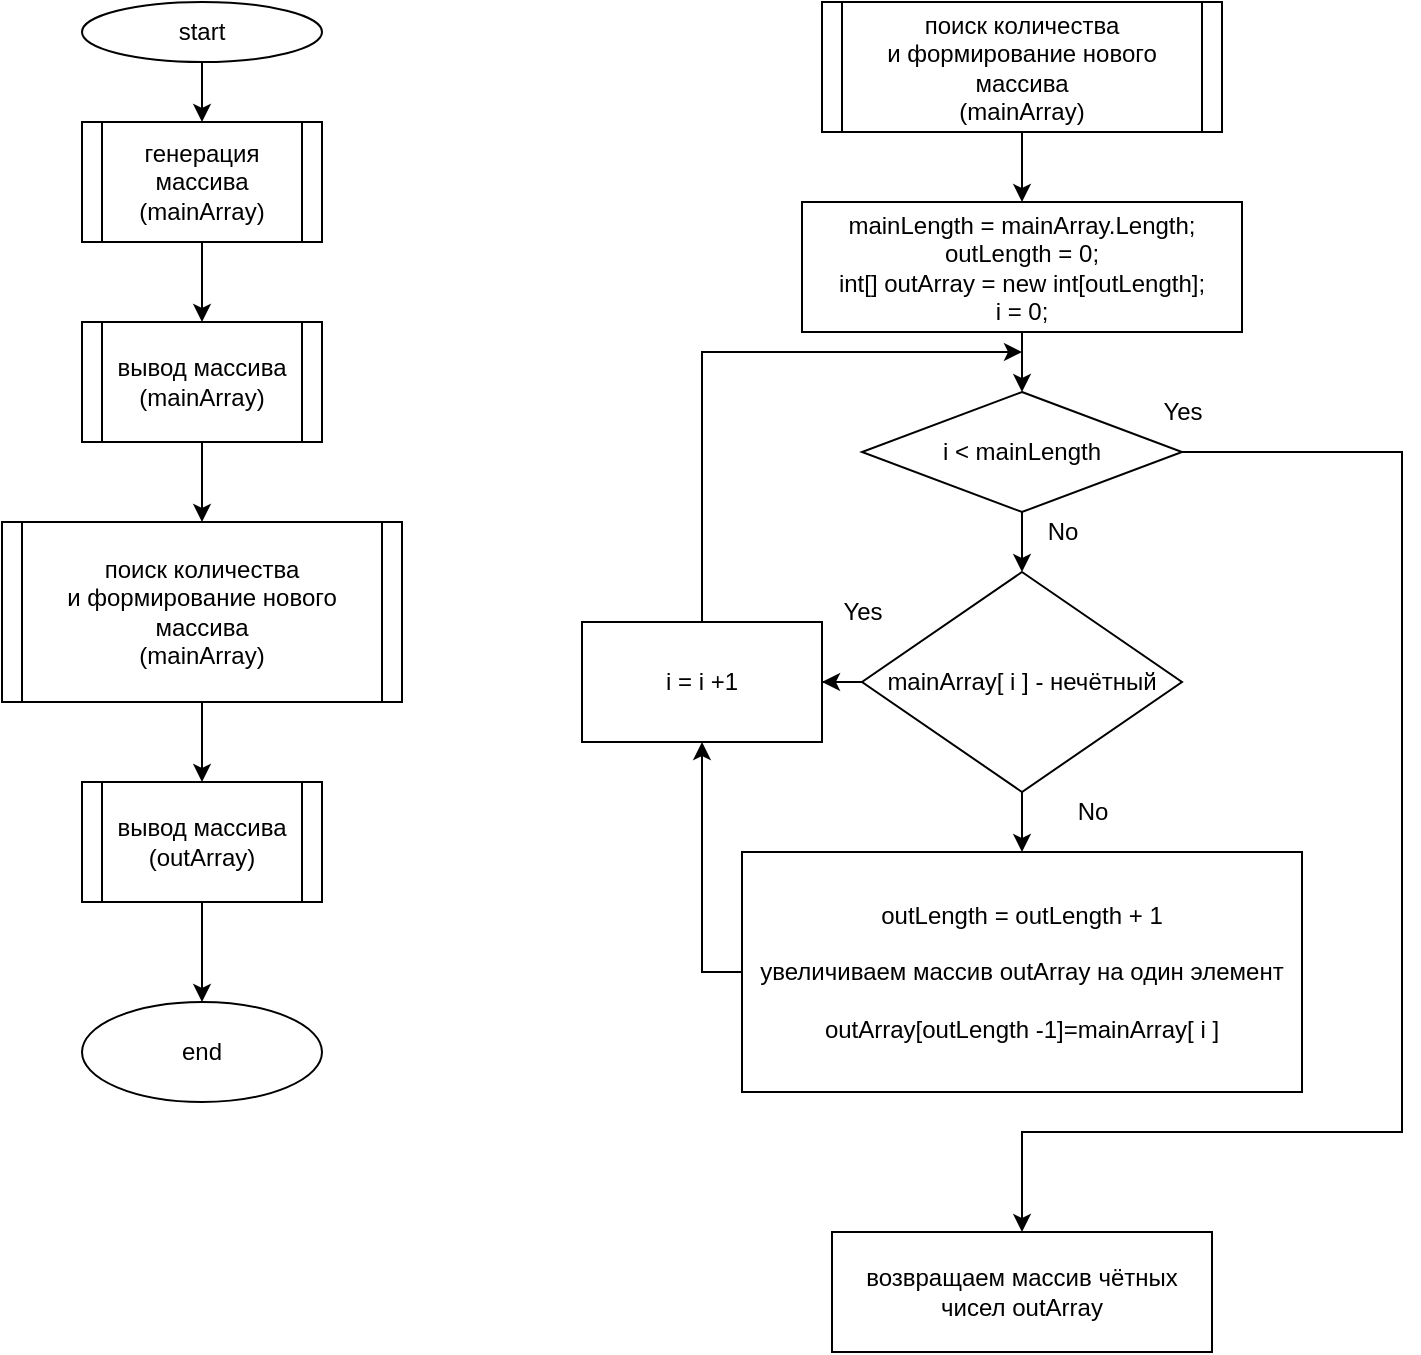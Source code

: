 <mxfile version="16.5.3" type="github">
  <diagram id="o4FirnvywalzVpw2QpcL" name="Page-1">
    <mxGraphModel dx="782" dy="716" grid="1" gridSize="10" guides="1" tooltips="1" connect="1" arrows="1" fold="1" page="1" pageScale="1" pageWidth="827" pageHeight="1169" math="0" shadow="0">
      <root>
        <mxCell id="0" />
        <mxCell id="1" parent="0" />
        <mxCell id="huOrPXU11JPkUaO9ujRi-4" style="edgeStyle=orthogonalEdgeStyle;rounded=0;orthogonalLoop=1;jettySize=auto;html=1;entryX=0.5;entryY=0;entryDx=0;entryDy=0;" edge="1" parent="1" source="huOrPXU11JPkUaO9ujRi-1" target="huOrPXU11JPkUaO9ujRi-2">
          <mxGeometry relative="1" as="geometry" />
        </mxCell>
        <mxCell id="huOrPXU11JPkUaO9ujRi-1" value="start" style="ellipse;whiteSpace=wrap;html=1;" vertex="1" parent="1">
          <mxGeometry x="100" y="35" width="120" height="30" as="geometry" />
        </mxCell>
        <mxCell id="huOrPXU11JPkUaO9ujRi-9" style="edgeStyle=orthogonalEdgeStyle;rounded=0;orthogonalLoop=1;jettySize=auto;html=1;entryX=0.5;entryY=0;entryDx=0;entryDy=0;" edge="1" parent="1" source="huOrPXU11JPkUaO9ujRi-2" target="huOrPXU11JPkUaO9ujRi-7">
          <mxGeometry relative="1" as="geometry" />
        </mxCell>
        <mxCell id="huOrPXU11JPkUaO9ujRi-2" value="&lt;div&gt;генерация массива&lt;/div&gt;&lt;div&gt;(mainArray)&lt;br&gt;&lt;/div&gt;" style="shape=process;whiteSpace=wrap;html=1;backgroundOutline=1;size=0.083;" vertex="1" parent="1">
          <mxGeometry x="100" y="95" width="120" height="60" as="geometry" />
        </mxCell>
        <mxCell id="huOrPXU11JPkUaO9ujRi-11" style="edgeStyle=orthogonalEdgeStyle;rounded=0;orthogonalLoop=1;jettySize=auto;html=1;entryX=0.5;entryY=0;entryDx=0;entryDy=0;" edge="1" parent="1" source="huOrPXU11JPkUaO9ujRi-5" target="huOrPXU11JPkUaO9ujRi-10">
          <mxGeometry relative="1" as="geometry" />
        </mxCell>
        <mxCell id="huOrPXU11JPkUaO9ujRi-5" value="&lt;div&gt;поиск количества&lt;/div&gt;&lt;div&gt;и формирование нового массива&lt;/div&gt;&lt;div&gt;(mainArray)&lt;br&gt;&lt;/div&gt;" style="shape=process;whiteSpace=wrap;html=1;backgroundOutline=1;size=0.05;" vertex="1" parent="1">
          <mxGeometry x="60" y="295" width="200" height="90" as="geometry" />
        </mxCell>
        <mxCell id="huOrPXU11JPkUaO9ujRi-8" value="" style="edgeStyle=orthogonalEdgeStyle;rounded=0;orthogonalLoop=1;jettySize=auto;html=1;" edge="1" parent="1" source="huOrPXU11JPkUaO9ujRi-7" target="huOrPXU11JPkUaO9ujRi-5">
          <mxGeometry relative="1" as="geometry" />
        </mxCell>
        <mxCell id="huOrPXU11JPkUaO9ujRi-7" value="&lt;div&gt;вывод массива&lt;/div&gt;&lt;div&gt;(mainArray)&lt;br&gt;&lt;/div&gt;" style="shape=process;whiteSpace=wrap;html=1;backgroundOutline=1;size=0.083;" vertex="1" parent="1">
          <mxGeometry x="100" y="195" width="120" height="60" as="geometry" />
        </mxCell>
        <mxCell id="huOrPXU11JPkUaO9ujRi-13" style="edgeStyle=orthogonalEdgeStyle;rounded=0;orthogonalLoop=1;jettySize=auto;html=1;entryX=0.5;entryY=0;entryDx=0;entryDy=0;" edge="1" parent="1" source="huOrPXU11JPkUaO9ujRi-10" target="huOrPXU11JPkUaO9ujRi-12">
          <mxGeometry relative="1" as="geometry" />
        </mxCell>
        <mxCell id="huOrPXU11JPkUaO9ujRi-10" value="&lt;div&gt;вывод массива&lt;/div&gt;&lt;div&gt;(outArray)&lt;br&gt;&lt;/div&gt;" style="shape=process;whiteSpace=wrap;html=1;backgroundOutline=1;size=0.083;" vertex="1" parent="1">
          <mxGeometry x="100" y="425" width="120" height="60" as="geometry" />
        </mxCell>
        <mxCell id="huOrPXU11JPkUaO9ujRi-12" value="end" style="ellipse;whiteSpace=wrap;html=1;" vertex="1" parent="1">
          <mxGeometry x="100" y="535" width="120" height="50" as="geometry" />
        </mxCell>
        <mxCell id="huOrPXU11JPkUaO9ujRi-16" value="" style="edgeStyle=orthogonalEdgeStyle;rounded=0;orthogonalLoop=1;jettySize=auto;html=1;" edge="1" parent="1" source="huOrPXU11JPkUaO9ujRi-14" target="huOrPXU11JPkUaO9ujRi-15">
          <mxGeometry relative="1" as="geometry" />
        </mxCell>
        <mxCell id="huOrPXU11JPkUaO9ujRi-14" value="&lt;div&gt;поиск количества&lt;/div&gt;&lt;div&gt;и формирование нового массива&lt;/div&gt;&lt;div&gt;(mainArray)&lt;br&gt;&lt;/div&gt;" style="shape=process;whiteSpace=wrap;html=1;backgroundOutline=1;size=0.05;" vertex="1" parent="1">
          <mxGeometry x="470" y="35" width="200" height="65" as="geometry" />
        </mxCell>
        <mxCell id="huOrPXU11JPkUaO9ujRi-20" value="" style="edgeStyle=orthogonalEdgeStyle;rounded=0;orthogonalLoop=1;jettySize=auto;html=1;" edge="1" parent="1" source="huOrPXU11JPkUaO9ujRi-15" target="huOrPXU11JPkUaO9ujRi-19">
          <mxGeometry relative="1" as="geometry" />
        </mxCell>
        <mxCell id="huOrPXU11JPkUaO9ujRi-15" value="mainLength = mainArray.Length;&lt;div&gt;outLength = 0;&lt;/div&gt;&lt;div&gt;&lt;div&gt;int[] outArray = new int[outLength];&lt;/div&gt;&lt;div&gt;i = 0;&lt;br&gt;&lt;/div&gt;&lt;/div&gt;" style="rounded=0;whiteSpace=wrap;html=1;" vertex="1" parent="1">
          <mxGeometry x="460" y="135" width="220" height="65" as="geometry" />
        </mxCell>
        <mxCell id="huOrPXU11JPkUaO9ujRi-23" value="" style="edgeStyle=orthogonalEdgeStyle;rounded=0;orthogonalLoop=1;jettySize=auto;html=1;entryX=0.5;entryY=0;entryDx=0;entryDy=0;" edge="1" parent="1" source="huOrPXU11JPkUaO9ujRi-19" target="huOrPXU11JPkUaO9ujRi-25">
          <mxGeometry relative="1" as="geometry">
            <mxPoint x="570" y="295" as="targetPoint" />
          </mxGeometry>
        </mxCell>
        <mxCell id="huOrPXU11JPkUaO9ujRi-33" style="edgeStyle=orthogonalEdgeStyle;rounded=0;orthogonalLoop=1;jettySize=auto;html=1;" edge="1" parent="1" source="huOrPXU11JPkUaO9ujRi-19">
          <mxGeometry relative="1" as="geometry">
            <mxPoint x="570" y="650" as="targetPoint" />
            <Array as="points">
              <mxPoint x="760" y="260" />
              <mxPoint x="760" y="600" />
              <mxPoint x="570" y="600" />
            </Array>
          </mxGeometry>
        </mxCell>
        <mxCell id="huOrPXU11JPkUaO9ujRi-19" value="i &amp;lt; mainLength " style="rhombus;whiteSpace=wrap;html=1;rounded=0;" vertex="1" parent="1">
          <mxGeometry x="490" y="230" width="160" height="60" as="geometry" />
        </mxCell>
        <mxCell id="huOrPXU11JPkUaO9ujRi-21" style="edgeStyle=orthogonalEdgeStyle;rounded=0;orthogonalLoop=1;jettySize=auto;html=1;exitX=0.5;exitY=1;exitDx=0;exitDy=0;" edge="1" parent="1" source="huOrPXU11JPkUaO9ujRi-19" target="huOrPXU11JPkUaO9ujRi-19">
          <mxGeometry relative="1" as="geometry" />
        </mxCell>
        <mxCell id="huOrPXU11JPkUaO9ujRi-28" value="" style="edgeStyle=orthogonalEdgeStyle;rounded=0;orthogonalLoop=1;jettySize=auto;html=1;" edge="1" parent="1" source="huOrPXU11JPkUaO9ujRi-25" target="huOrPXU11JPkUaO9ujRi-27">
          <mxGeometry relative="1" as="geometry" />
        </mxCell>
        <mxCell id="huOrPXU11JPkUaO9ujRi-31" value="" style="edgeStyle=orthogonalEdgeStyle;rounded=0;orthogonalLoop=1;jettySize=auto;html=1;" edge="1" parent="1" source="huOrPXU11JPkUaO9ujRi-25" target="huOrPXU11JPkUaO9ujRi-30">
          <mxGeometry relative="1" as="geometry" />
        </mxCell>
        <mxCell id="huOrPXU11JPkUaO9ujRi-25" value="mainArray[ i ] - нечётный" style="rhombus;whiteSpace=wrap;html=1;" vertex="1" parent="1">
          <mxGeometry x="490" y="320" width="160" height="110" as="geometry" />
        </mxCell>
        <mxCell id="huOrPXU11JPkUaO9ujRi-29" style="edgeStyle=orthogonalEdgeStyle;rounded=0;orthogonalLoop=1;jettySize=auto;html=1;" edge="1" parent="1" source="huOrPXU11JPkUaO9ujRi-27">
          <mxGeometry relative="1" as="geometry">
            <mxPoint x="570" y="210" as="targetPoint" />
            <Array as="points">
              <mxPoint x="410" y="210" />
            </Array>
          </mxGeometry>
        </mxCell>
        <mxCell id="huOrPXU11JPkUaO9ujRi-27" value="i = i +1" style="whiteSpace=wrap;html=1;" vertex="1" parent="1">
          <mxGeometry x="350" y="345" width="120" height="60" as="geometry" />
        </mxCell>
        <mxCell id="huOrPXU11JPkUaO9ujRi-32" style="edgeStyle=orthogonalEdgeStyle;rounded=0;orthogonalLoop=1;jettySize=auto;html=1;entryX=0.5;entryY=1;entryDx=0;entryDy=0;" edge="1" parent="1" source="huOrPXU11JPkUaO9ujRi-30" target="huOrPXU11JPkUaO9ujRi-27">
          <mxGeometry relative="1" as="geometry">
            <Array as="points">
              <mxPoint x="410" y="520" />
            </Array>
          </mxGeometry>
        </mxCell>
        <mxCell id="huOrPXU11JPkUaO9ujRi-30" value="&lt;div&gt;outLength = outLength + 1&lt;/div&gt;&lt;div&gt;&lt;br&gt;&lt;/div&gt;&lt;div&gt;увеличиваем массив outArray на один элемент&lt;/div&gt;&lt;div&gt;&lt;br&gt;&lt;/div&gt;&lt;div&gt;outArray[outLength -1]=mainArray[ i ]&lt;br&gt;&lt;/div&gt;" style="whiteSpace=wrap;html=1;" vertex="1" parent="1">
          <mxGeometry x="430" y="460" width="280" height="120" as="geometry" />
        </mxCell>
        <mxCell id="huOrPXU11JPkUaO9ujRi-34" value="возвращаем массив чётных чисел outArray " style="rounded=0;whiteSpace=wrap;html=1;" vertex="1" parent="1">
          <mxGeometry x="475" y="650" width="190" height="60" as="geometry" />
        </mxCell>
        <mxCell id="huOrPXU11JPkUaO9ujRi-35" value="Yes" style="text;html=1;align=center;verticalAlign=middle;resizable=0;points=[];autosize=1;strokeColor=none;fillColor=none;" vertex="1" parent="1">
          <mxGeometry x="630" y="230" width="40" height="20" as="geometry" />
        </mxCell>
        <mxCell id="huOrPXU11JPkUaO9ujRi-36" value="No" style="text;html=1;align=center;verticalAlign=middle;resizable=0;points=[];autosize=1;strokeColor=none;fillColor=none;" vertex="1" parent="1">
          <mxGeometry x="575" y="290" width="30" height="20" as="geometry" />
        </mxCell>
        <mxCell id="huOrPXU11JPkUaO9ujRi-37" value="Yes" style="text;html=1;align=center;verticalAlign=middle;resizable=0;points=[];autosize=1;strokeColor=none;fillColor=none;" vertex="1" parent="1">
          <mxGeometry x="470" y="330" width="40" height="20" as="geometry" />
        </mxCell>
        <mxCell id="huOrPXU11JPkUaO9ujRi-38" value="No" style="text;html=1;align=center;verticalAlign=middle;resizable=0;points=[];autosize=1;strokeColor=none;fillColor=none;" vertex="1" parent="1">
          <mxGeometry x="590" y="430" width="30" height="20" as="geometry" />
        </mxCell>
      </root>
    </mxGraphModel>
  </diagram>
</mxfile>
